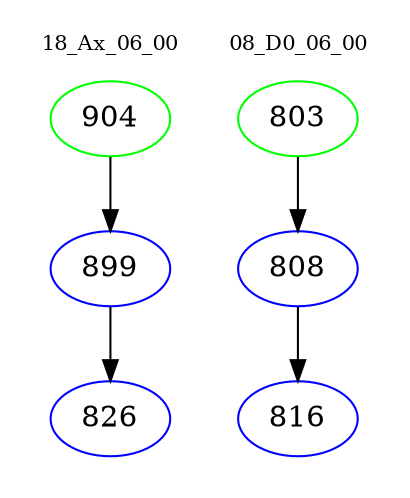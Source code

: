digraph{
subgraph cluster_0 {
color = white
label = "18_Ax_06_00";
fontsize=10;
T0_904 [label="904", color="green"]
T0_904 -> T0_899 [color="black"]
T0_899 [label="899", color="blue"]
T0_899 -> T0_826 [color="black"]
T0_826 [label="826", color="blue"]
}
subgraph cluster_1 {
color = white
label = "08_D0_06_00";
fontsize=10;
T1_803 [label="803", color="green"]
T1_803 -> T1_808 [color="black"]
T1_808 [label="808", color="blue"]
T1_808 -> T1_816 [color="black"]
T1_816 [label="816", color="blue"]
}
}

